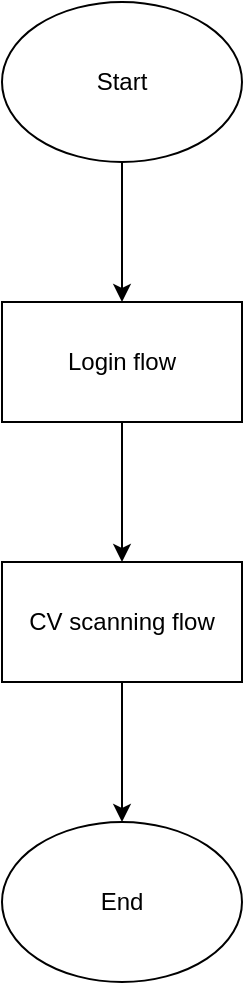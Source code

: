 <mxfile version="24.9.1">
  <diagram name="Trang-1" id="zRStrCZms60aBh5zQ9CK">
    <mxGraphModel dx="1050" dy="1726" grid="1" gridSize="10" guides="1" tooltips="1" connect="1" arrows="1" fold="1" page="1" pageScale="1" pageWidth="827" pageHeight="1169" math="0" shadow="0">
      <root>
        <mxCell id="0" />
        <mxCell id="1" parent="0" />
        <mxCell id="qiFPqOPnVEBE7Ju587Xf-8" style="edgeStyle=orthogonalEdgeStyle;rounded=0;orthogonalLoop=1;jettySize=auto;html=1;exitX=0.5;exitY=1;exitDx=0;exitDy=0;entryX=0.5;entryY=0;entryDx=0;entryDy=0;" edge="1" parent="1" source="qiFPqOPnVEBE7Ju587Xf-1" target="qiFPqOPnVEBE7Ju587Xf-3">
          <mxGeometry relative="1" as="geometry" />
        </mxCell>
        <mxCell id="qiFPqOPnVEBE7Ju587Xf-1" value="Start" style="ellipse;whiteSpace=wrap;html=1;" vertex="1" parent="1">
          <mxGeometry x="340" y="-1050" width="120" height="80" as="geometry" />
        </mxCell>
        <mxCell id="qiFPqOPnVEBE7Ju587Xf-9" style="edgeStyle=orthogonalEdgeStyle;rounded=0;orthogonalLoop=1;jettySize=auto;html=1;exitX=0.5;exitY=1;exitDx=0;exitDy=0;entryX=0.5;entryY=0;entryDx=0;entryDy=0;" edge="1" parent="1" source="qiFPqOPnVEBE7Ju587Xf-3" target="qiFPqOPnVEBE7Ju587Xf-4">
          <mxGeometry relative="1" as="geometry" />
        </mxCell>
        <mxCell id="qiFPqOPnVEBE7Ju587Xf-3" value="Login flow" style="rounded=0;whiteSpace=wrap;html=1;" vertex="1" parent="1">
          <mxGeometry x="340" y="-900" width="120" height="60" as="geometry" />
        </mxCell>
        <mxCell id="qiFPqOPnVEBE7Ju587Xf-10" style="edgeStyle=orthogonalEdgeStyle;rounded=0;orthogonalLoop=1;jettySize=auto;html=1;exitX=0.5;exitY=1;exitDx=0;exitDy=0;entryX=0.5;entryY=0;entryDx=0;entryDy=0;" edge="1" parent="1" source="qiFPqOPnVEBE7Ju587Xf-4" target="qiFPqOPnVEBE7Ju587Xf-7">
          <mxGeometry relative="1" as="geometry" />
        </mxCell>
        <mxCell id="qiFPqOPnVEBE7Ju587Xf-4" value="CV scanning flow" style="rounded=0;whiteSpace=wrap;html=1;" vertex="1" parent="1">
          <mxGeometry x="340" y="-770" width="120" height="60" as="geometry" />
        </mxCell>
        <mxCell id="qiFPqOPnVEBE7Ju587Xf-7" value="End" style="ellipse;whiteSpace=wrap;html=1;" vertex="1" parent="1">
          <mxGeometry x="340" y="-640" width="120" height="80" as="geometry" />
        </mxCell>
      </root>
    </mxGraphModel>
  </diagram>
</mxfile>
